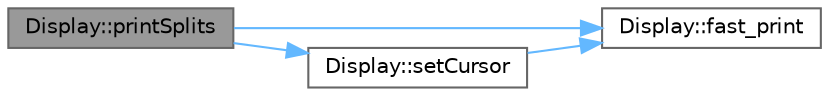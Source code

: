 digraph "Display::printSplits"
{
 // INTERACTIVE_SVG=YES
 // LATEX_PDF_SIZE
  bgcolor="transparent";
  edge [fontname=Helvetica,fontsize=10,labelfontname=Helvetica,labelfontsize=10];
  node [fontname=Helvetica,fontsize=10,shape=box,height=0.2,width=0.4];
  rankdir="LR";
  Node1 [id="Node000001",label="Display::printSplits",height=0.2,width=0.4,color="gray40", fillcolor="grey60", style="filled", fontcolor="black",tooltip="Prints the stopwatch splits to the terminal."];
  Node1 -> Node2 [id="edge1_Node000001_Node000002",color="steelblue1",style="solid",tooltip=" "];
  Node2 [id="Node000002",label="Display::fast_print",height=0.2,width=0.4,color="grey40", fillcolor="white", style="filled",URL="$class_display.html#a1233671411c2af0367dc72e4451d0ba2",tooltip="Efficiently prints a string to the terminal."];
  Node1 -> Node3 [id="edge2_Node000001_Node000003",color="steelblue1",style="solid",tooltip=" "];
  Node3 [id="Node000003",label="Display::setCursor",height=0.2,width=0.4,color="grey40", fillcolor="white", style="filled",URL="$class_display.html#a5454c0ff9a9d1730b3604bc15f94a5b3",tooltip="Sets the cursor position in the terminal."];
  Node3 -> Node2 [id="edge3_Node000003_Node000002",color="steelblue1",style="solid",tooltip=" "];
}
